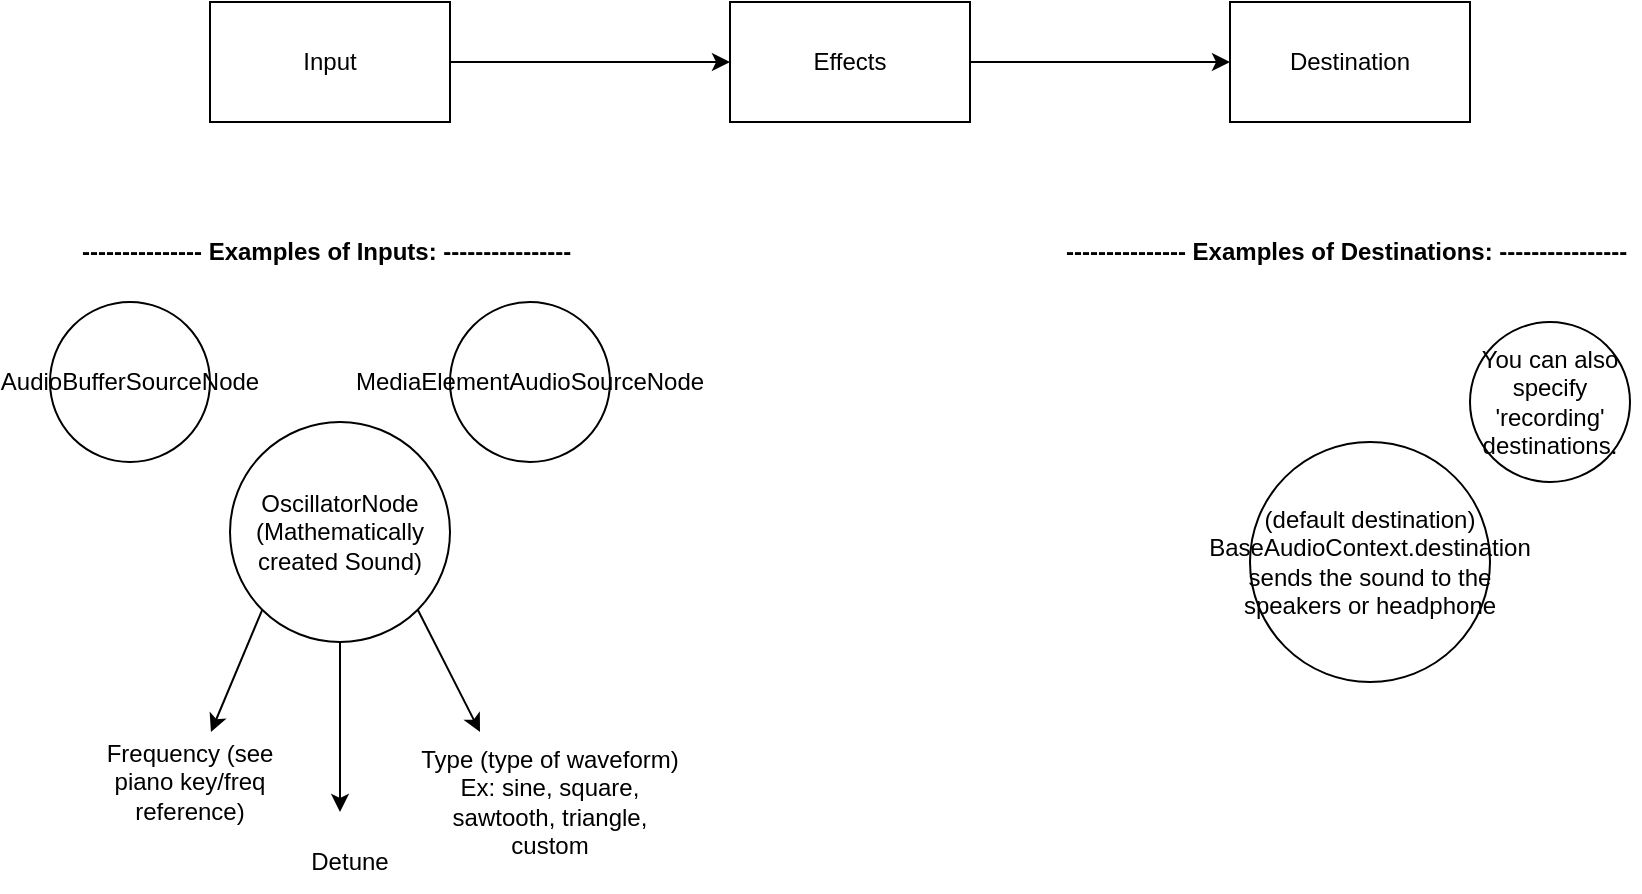 <mxfile version="20.2.3" type="device"><diagram id="nBnKCOSqd3EgzbTzpbYx" name="Page-1"><mxGraphModel dx="1956" dy="807" grid="1" gridSize="10" guides="1" tooltips="1" connect="1" arrows="1" fold="1" page="1" pageScale="1" pageWidth="850" pageHeight="1100" math="0" shadow="0"><root><mxCell id="0"/><mxCell id="1" parent="0"/><mxCell id="BkMnMjG-zNnckuyLtQ0Z-4" style="edgeStyle=orthogonalEdgeStyle;rounded=0;orthogonalLoop=1;jettySize=auto;html=1;exitX=1;exitY=0.5;exitDx=0;exitDy=0;entryX=0;entryY=0.5;entryDx=0;entryDy=0;" edge="1" parent="1" source="BkMnMjG-zNnckuyLtQ0Z-1" target="BkMnMjG-zNnckuyLtQ0Z-2"><mxGeometry relative="1" as="geometry"/></mxCell><mxCell id="BkMnMjG-zNnckuyLtQ0Z-1" value="Input" style="rounded=0;whiteSpace=wrap;html=1;" vertex="1" parent="1"><mxGeometry x="100" y="360" width="120" height="60" as="geometry"/></mxCell><mxCell id="BkMnMjG-zNnckuyLtQ0Z-5" style="edgeStyle=orthogonalEdgeStyle;rounded=0;orthogonalLoop=1;jettySize=auto;html=1;entryX=0;entryY=0.5;entryDx=0;entryDy=0;" edge="1" parent="1" source="BkMnMjG-zNnckuyLtQ0Z-2" target="BkMnMjG-zNnckuyLtQ0Z-3"><mxGeometry relative="1" as="geometry"/></mxCell><mxCell id="BkMnMjG-zNnckuyLtQ0Z-2" value="Effects" style="rounded=0;whiteSpace=wrap;html=1;" vertex="1" parent="1"><mxGeometry x="360" y="360" width="120" height="60" as="geometry"/></mxCell><mxCell id="BkMnMjG-zNnckuyLtQ0Z-3" value="Destination" style="rounded=0;whiteSpace=wrap;html=1;" vertex="1" parent="1"><mxGeometry x="610" y="360" width="120" height="60" as="geometry"/></mxCell><mxCell id="BkMnMjG-zNnckuyLtQ0Z-14" style="edgeStyle=orthogonalEdgeStyle;rounded=0;orthogonalLoop=1;jettySize=auto;html=1;" edge="1" parent="1" source="BkMnMjG-zNnckuyLtQ0Z-6"><mxGeometry relative="1" as="geometry"><mxPoint x="165" y="765" as="targetPoint"/></mxGeometry></mxCell><mxCell id="BkMnMjG-zNnckuyLtQ0Z-6" value="OscillatorNode (Mathematically created Sound)" style="ellipse;whiteSpace=wrap;html=1;aspect=fixed;" vertex="1" parent="1"><mxGeometry x="110" y="570" width="110" height="110" as="geometry"/></mxCell><mxCell id="BkMnMjG-zNnckuyLtQ0Z-8" value="Frequency (see piano key/freq reference)" style="text;html=1;strokeColor=none;fillColor=none;align=center;verticalAlign=middle;whiteSpace=wrap;rounded=0;" vertex="1" parent="1"><mxGeometry x="40" y="725" width="100" height="50" as="geometry"/></mxCell><mxCell id="BkMnMjG-zNnckuyLtQ0Z-10" value="" style="endArrow=classic;html=1;rounded=0;exitX=0;exitY=1;exitDx=0;exitDy=0;" edge="1" parent="1" source="BkMnMjG-zNnckuyLtQ0Z-6" target="BkMnMjG-zNnckuyLtQ0Z-8"><mxGeometry width="50" height="50" relative="1" as="geometry"><mxPoint x="30" y="685" as="sourcePoint"/><mxPoint x="80" y="635" as="targetPoint"/></mxGeometry></mxCell><mxCell id="BkMnMjG-zNnckuyLtQ0Z-11" value="Type (type of waveform) Ex: sine, square, sawtooth, triangle, custom" style="text;html=1;strokeColor=none;fillColor=none;align=center;verticalAlign=middle;whiteSpace=wrap;rounded=0;" vertex="1" parent="1"><mxGeometry x="200" y="725" width="140" height="70" as="geometry"/></mxCell><mxCell id="BkMnMjG-zNnckuyLtQ0Z-12" value="" style="endArrow=classic;html=1;rounded=0;exitX=1;exitY=1;exitDx=0;exitDy=0;entryX=0.25;entryY=0;entryDx=0;entryDy=0;" edge="1" parent="1" source="BkMnMjG-zNnckuyLtQ0Z-6" target="BkMnMjG-zNnckuyLtQ0Z-11"><mxGeometry width="50" height="50" relative="1" as="geometry"><mxPoint x="250" y="725" as="sourcePoint"/><mxPoint x="300" y="675" as="targetPoint"/></mxGeometry></mxCell><mxCell id="BkMnMjG-zNnckuyLtQ0Z-13" value="Detune" style="text;html=1;strokeColor=none;fillColor=none;align=center;verticalAlign=middle;whiteSpace=wrap;rounded=0;" vertex="1" parent="1"><mxGeometry x="140" y="775" width="60" height="30" as="geometry"/></mxCell><mxCell id="BkMnMjG-zNnckuyLtQ0Z-15" value="AudioBufferSourceNode" style="ellipse;whiteSpace=wrap;html=1;aspect=fixed;" vertex="1" parent="1"><mxGeometry x="20" y="510" width="80" height="80" as="geometry"/></mxCell><mxCell id="BkMnMjG-zNnckuyLtQ0Z-16" value="MediaElementAudioSourceNode" style="ellipse;whiteSpace=wrap;html=1;aspect=fixed;" vertex="1" parent="1"><mxGeometry x="220" y="510" width="80" height="80" as="geometry"/></mxCell><mxCell id="BkMnMjG-zNnckuyLtQ0Z-17" value="&lt;b&gt;--------------- Examples of Inputs: ----------------&amp;nbsp;&lt;/b&gt;" style="text;html=1;strokeColor=none;fillColor=none;align=center;verticalAlign=middle;whiteSpace=wrap;rounded=0;" vertex="1" parent="1"><mxGeometry x="30" y="470" width="260" height="30" as="geometry"/></mxCell><mxCell id="BkMnMjG-zNnckuyLtQ0Z-18" value="(default destination) BaseAudioContext.destination sends the sound to the speakers or headphone" style="ellipse;whiteSpace=wrap;html=1;aspect=fixed;" vertex="1" parent="1"><mxGeometry x="620" y="580" width="120" height="120" as="geometry"/></mxCell><mxCell id="BkMnMjG-zNnckuyLtQ0Z-19" value="You can also specify 'recording' destinations." style="ellipse;whiteSpace=wrap;html=1;aspect=fixed;" vertex="1" parent="1"><mxGeometry x="730" y="520" width="80" height="80" as="geometry"/></mxCell><mxCell id="BkMnMjG-zNnckuyLtQ0Z-20" value="&lt;b&gt;--------------- Examples of Destinations: ----------------&amp;nbsp;&lt;/b&gt;" style="text;html=1;strokeColor=none;fillColor=none;align=center;verticalAlign=middle;whiteSpace=wrap;rounded=0;" vertex="1" parent="1"><mxGeometry x="525" y="470" width="290" height="30" as="geometry"/></mxCell></root></mxGraphModel></diagram></mxfile>